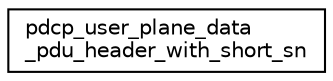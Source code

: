 digraph "Graphical Class Hierarchy"
{
 // LATEX_PDF_SIZE
  edge [fontname="Helvetica",fontsize="10",labelfontname="Helvetica",labelfontsize="10"];
  node [fontname="Helvetica",fontsize="10",shape=record];
  rankdir="LR";
  Node0 [label="pdcp_user_plane_data\l_pdu_header_with_short_sn",height=0.2,width=0.4,color="black", fillcolor="white", style="filled",URL="$structpdcp__user__plane__data__pdu__header__with__short__sn.html",tooltip=" "];
}

